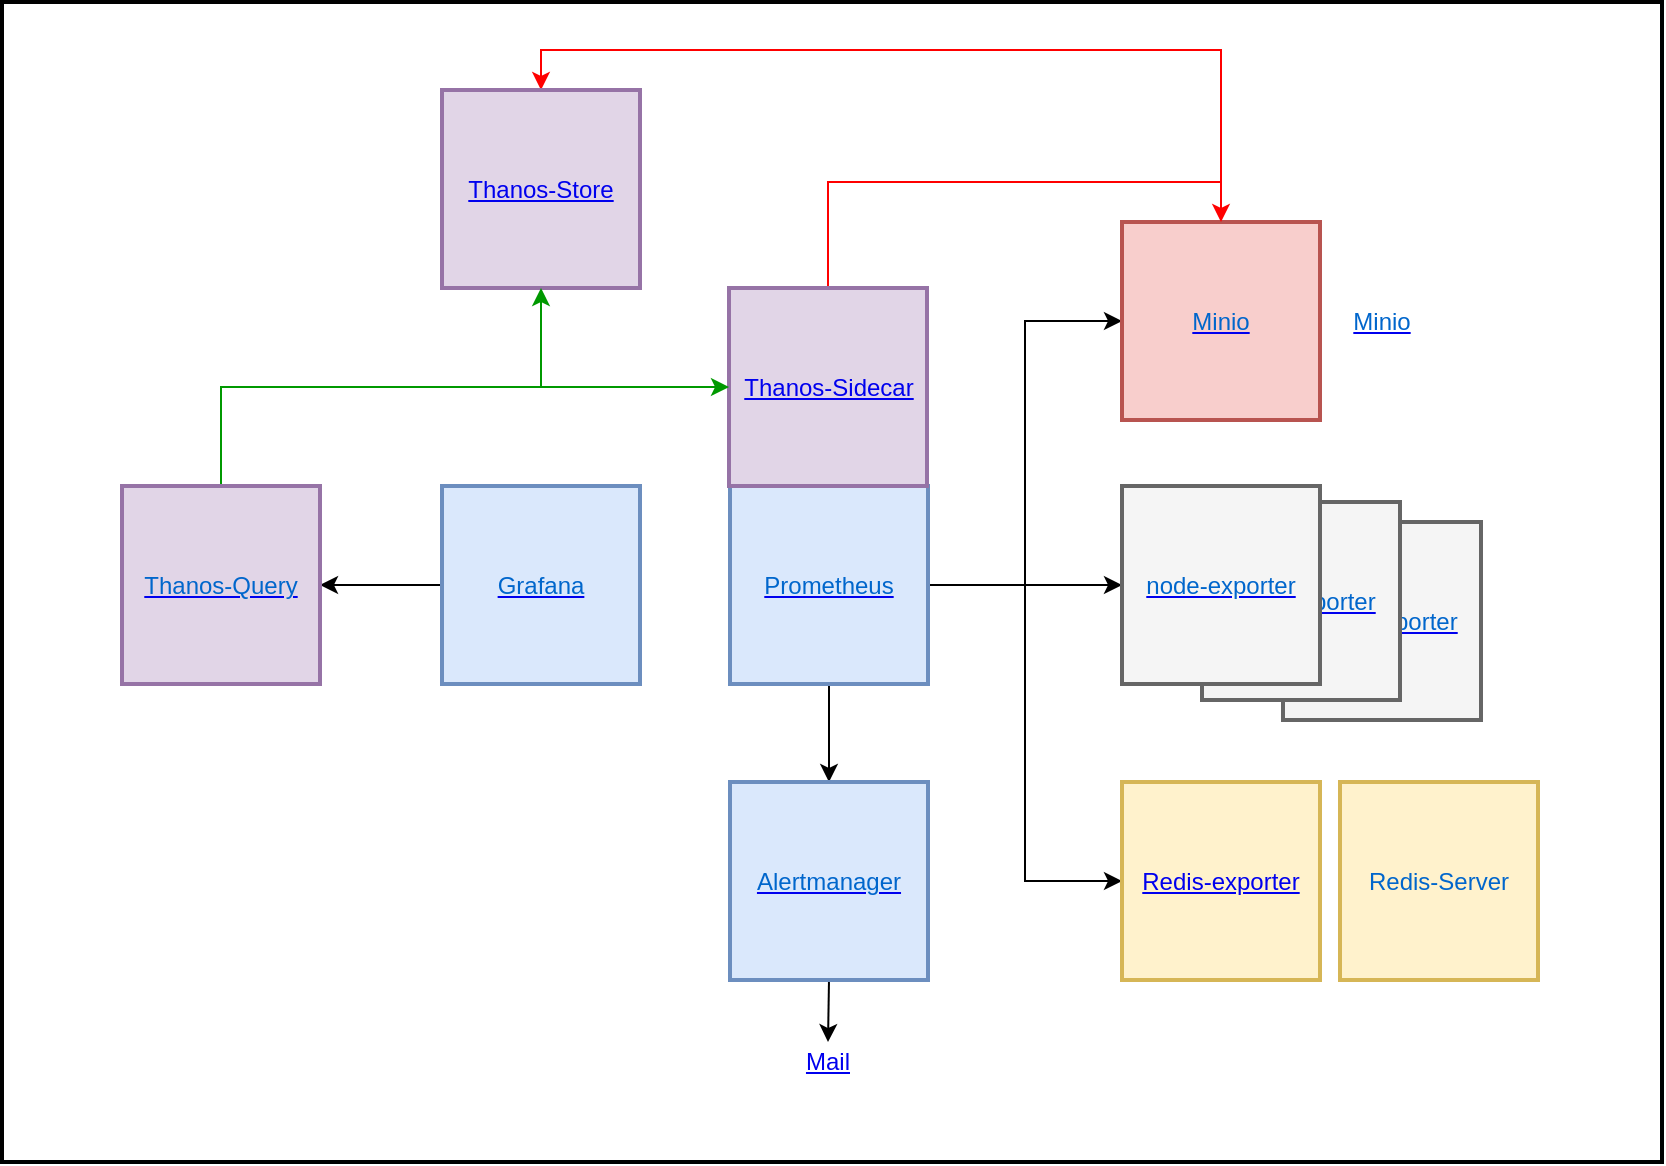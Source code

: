 <mxfile version="10.6.0" type="device"><diagram id="M-KSTY0DPAT5ZdJ-BdZP" name="Page-1"><mxGraphModel dx="1966" dy="1221" grid="1" gridSize="10" guides="1" tooltips="1" connect="1" arrows="1" fold="1" page="1" pageScale="1" pageWidth="827" pageHeight="583" math="0" shadow="0"><root><mxCell id="0"/><mxCell id="1" parent="0"/><mxCell id="bo9GDms6DyWDLyk5QEOQ-49" value="&lt;a href=&quot;http://localhost:19100/metrics&quot;&gt;&lt;font color=&quot;#0066cc&quot;&gt;node-exporter&lt;/font&gt;&lt;/a&gt;" style="whiteSpace=wrap;html=1;aspect=fixed;strokeWidth=2;fillColor=#f5f5f5;strokeColor=#666666;fontColor=#333333;" vertex="1" parent="1"><mxGeometry x="640.5" y="260" width="99" height="99" as="geometry"/></mxCell><mxCell id="bo9GDms6DyWDLyk5QEOQ-46" value="&lt;a href=&quot;http://localhost:19100/metrics&quot;&gt;&lt;font color=&quot;#0066cc&quot;&gt;node-exporter&lt;/font&gt;&lt;/a&gt;" style="whiteSpace=wrap;html=1;aspect=fixed;strokeWidth=2;fillColor=#f5f5f5;strokeColor=#666666;fontColor=#333333;" vertex="1" parent="1"><mxGeometry x="600" y="250" width="99" height="99" as="geometry"/></mxCell><mxCell id="bo9GDms6DyWDLyk5QEOQ-17" value="" style="rounded=0;whiteSpace=wrap;html=1;strokeWidth=2;fontColor=#0066CC;fillColor=none;" vertex="1" parent="1"><mxGeometry width="830" height="580" as="geometry"/></mxCell><mxCell id="bo9GDms6DyWDLyk5QEOQ-19" style="edgeStyle=orthogonalEdgeStyle;rounded=0;orthogonalLoop=1;jettySize=auto;html=1;exitX=1;exitY=0.5;exitDx=0;exitDy=0;entryX=0;entryY=0.5;entryDx=0;entryDy=0;fontColor=#0066CC;" edge="1" parent="1" source="bo9GDms6DyWDLyk5QEOQ-12" target="bo9GDms6DyWDLyk5QEOQ-18"><mxGeometry relative="1" as="geometry"/></mxCell><mxCell id="bo9GDms6DyWDLyk5QEOQ-21" style="edgeStyle=orthogonalEdgeStyle;rounded=0;orthogonalLoop=1;jettySize=auto;html=1;exitX=1;exitY=0.5;exitDx=0;exitDy=0;entryX=0;entryY=0.5;entryDx=0;entryDy=0;fontColor=#0066CC;" edge="1" parent="1" source="bo9GDms6DyWDLyk5QEOQ-12" target="bo9GDms6DyWDLyk5QEOQ-20"><mxGeometry relative="1" as="geometry"/></mxCell><mxCell id="bo9GDms6DyWDLyk5QEOQ-24" style="edgeStyle=orthogonalEdgeStyle;rounded=0;orthogonalLoop=1;jettySize=auto;html=1;exitX=1;exitY=0.5;exitDx=0;exitDy=0;entryX=0;entryY=0.5;entryDx=0;entryDy=0;fontColor=#0066CC;" edge="1" parent="1" source="bo9GDms6DyWDLyk5QEOQ-12" target="bo9GDms6DyWDLyk5QEOQ-23"><mxGeometry relative="1" as="geometry"/></mxCell><mxCell id="bo9GDms6DyWDLyk5QEOQ-30" style="edgeStyle=orthogonalEdgeStyle;rounded=0;orthogonalLoop=1;jettySize=auto;html=1;exitX=0.5;exitY=1;exitDx=0;exitDy=0;entryX=0.5;entryY=0;entryDx=0;entryDy=0;fontColor=#0066CC;" edge="1" parent="1" source="bo9GDms6DyWDLyk5QEOQ-12" target="bo9GDms6DyWDLyk5QEOQ-26"><mxGeometry relative="1" as="geometry"/></mxCell><mxCell id="bo9GDms6DyWDLyk5QEOQ-12" value="&lt;a href=&quot;http://localhost:19090&quot;&gt;&lt;font color=&quot;#0066cc&quot;&gt;Prometheus&lt;/font&gt;&lt;/a&gt;" style="whiteSpace=wrap;html=1;aspect=fixed;strokeWidth=2;fillColor=#dae8fc;strokeColor=#6c8ebf;" vertex="1" parent="1"><mxGeometry x="364" y="242" width="99" height="99" as="geometry"/></mxCell><mxCell id="bo9GDms6DyWDLyk5QEOQ-43" style="edgeStyle=orthogonalEdgeStyle;rounded=0;orthogonalLoop=1;jettySize=auto;html=1;exitX=0;exitY=0.5;exitDx=0;exitDy=0;entryX=1;entryY=0.5;entryDx=0;entryDy=0;strokeColor=#000000;fontColor=#0066CC;" edge="1" parent="1" source="bo9GDms6DyWDLyk5QEOQ-14" target="bo9GDms6DyWDLyk5QEOQ-42"><mxGeometry relative="1" as="geometry"/></mxCell><mxCell id="bo9GDms6DyWDLyk5QEOQ-14" value="&lt;a href=&quot;http://localhost:13000&quot;&gt;&lt;font color=&quot;#0066cc&quot;&gt;Grafana&lt;/font&gt;&lt;/a&gt;" style="whiteSpace=wrap;html=1;aspect=fixed;strokeWidth=2;fillColor=#dae8fc;strokeColor=#6c8ebf;" vertex="1" parent="1"><mxGeometry x="220" y="242" width="99" height="99" as="geometry"/></mxCell><mxCell id="bo9GDms6DyWDLyk5QEOQ-18" value="&lt;a href=&quot;http://localhost:19100/metrics&quot;&gt;&lt;font color=&quot;#0066cc&quot;&gt;node-exporter&lt;/font&gt;&lt;/a&gt;" style="whiteSpace=wrap;html=1;aspect=fixed;strokeWidth=2;fillColor=#f5f5f5;strokeColor=#666666;fontColor=#333333;" vertex="1" parent="1"><mxGeometry x="560" y="242" width="99" height="99" as="geometry"/></mxCell><mxCell id="bo9GDms6DyWDLyk5QEOQ-41" style="edgeStyle=orthogonalEdgeStyle;rounded=0;orthogonalLoop=1;jettySize=auto;html=1;exitX=0.5;exitY=0;exitDx=0;exitDy=0;entryX=0.5;entryY=0;entryDx=0;entryDy=0;strokeColor=#FF0000;fontColor=#0066CC;" edge="1" parent="1" source="bo9GDms6DyWDLyk5QEOQ-20" target="bo9GDms6DyWDLyk5QEOQ-39"><mxGeometry relative="1" as="geometry"/></mxCell><mxCell id="bo9GDms6DyWDLyk5QEOQ-20" value="&lt;a href=&quot;http://localhost:19000/minio/prometheus/metrics&quot;&gt;&lt;font color=&quot;#0066cc&quot;&gt;Minio&lt;/font&gt;&lt;/a&gt;" style="whiteSpace=wrap;html=1;aspect=fixed;strokeWidth=2;fillColor=#f8cecc;strokeColor=#b85450;" vertex="1" parent="1"><mxGeometry x="560" y="110" width="99" height="99" as="geometry"/></mxCell><mxCell id="bo9GDms6DyWDLyk5QEOQ-22" value="&lt;a href=&quot;http://localhost:19000&quot;&gt;&lt;font color=&quot;#0066cc&quot;&gt;Minio&lt;/font&gt;&lt;/a&gt;" style="text;html=1;strokeColor=none;fillColor=none;align=center;verticalAlign=middle;whiteSpace=wrap;rounded=0;fontColor=#0066CC;" vertex="1" parent="1"><mxGeometry x="670" y="149.5" width="40" height="20" as="geometry"/></mxCell><mxCell id="bo9GDms6DyWDLyk5QEOQ-23" value="&lt;a href=&quot;http://localhost:19121/metrics&quot;&gt;Redis-exporter&lt;/a&gt;" style="whiteSpace=wrap;html=1;aspect=fixed;strokeWidth=2;fillColor=#fff2cc;strokeColor=#d6b656;" vertex="1" parent="1"><mxGeometry x="560" y="390" width="99" height="99" as="geometry"/></mxCell><mxCell id="bo9GDms6DyWDLyk5QEOQ-25" value="&lt;font color=&quot;#0066cc&quot;&gt;Redis-Server&lt;/font&gt;" style="whiteSpace=wrap;html=1;aspect=fixed;strokeWidth=2;fillColor=#fff2cc;strokeColor=#d6b656;" vertex="1" parent="1"><mxGeometry x="669" y="390" width="99" height="99" as="geometry"/></mxCell><mxCell id="bo9GDms6DyWDLyk5QEOQ-35" style="edgeStyle=orthogonalEdgeStyle;rounded=0;orthogonalLoop=1;jettySize=auto;html=1;exitX=0.5;exitY=1;exitDx=0;exitDy=0;entryX=0.5;entryY=0;entryDx=0;entryDy=0;fontColor=#0066CC;" edge="1" parent="1" source="bo9GDms6DyWDLyk5QEOQ-26" target="bo9GDms6DyWDLyk5QEOQ-32"><mxGeometry relative="1" as="geometry"/></mxCell><mxCell id="bo9GDms6DyWDLyk5QEOQ-26" value="&lt;a href=&quot;http://localhost:19093&quot;&gt;&lt;font color=&quot;#0066cc&quot;&gt;Alertmanager&lt;/font&gt;&lt;/a&gt;" style="whiteSpace=wrap;html=1;aspect=fixed;strokeWidth=2;fillColor=#dae8fc;strokeColor=#6c8ebf;" vertex="1" parent="1"><mxGeometry x="364" y="390" width="99" height="99" as="geometry"/></mxCell><mxCell id="bo9GDms6DyWDLyk5QEOQ-32" value="&lt;a href=&quot;http://localhost:18025&quot;&gt;Mail&lt;/a&gt;" style="text;html=1;strokeColor=none;fillColor=none;align=center;verticalAlign=middle;whiteSpace=wrap;rounded=0;fontColor=#0066CC;" vertex="1" parent="1"><mxGeometry x="393" y="520" width="40" height="20" as="geometry"/></mxCell><mxCell id="bo9GDms6DyWDLyk5QEOQ-40" style="edgeStyle=orthogonalEdgeStyle;rounded=0;orthogonalLoop=1;jettySize=auto;html=1;exitX=0.5;exitY=0;exitDx=0;exitDy=0;entryX=0.5;entryY=0;entryDx=0;entryDy=0;fontColor=#0066CC;strokeColor=#FF0000;" edge="1" parent="1" source="bo9GDms6DyWDLyk5QEOQ-36" target="bo9GDms6DyWDLyk5QEOQ-20"><mxGeometry relative="1" as="geometry"/></mxCell><mxCell id="bo9GDms6DyWDLyk5QEOQ-36" value="&lt;font color=&quot;#0066cc&quot;&gt;&lt;a href=&quot;http://localhost:10902/metrics&quot;&gt;Thanos-Sidecar&lt;/a&gt;&lt;/font&gt;" style="whiteSpace=wrap;html=1;aspect=fixed;strokeWidth=2;fillColor=#e1d5e7;strokeColor=#9673a6;" vertex="1" parent="1"><mxGeometry x="363.5" y="143" width="99" height="99" as="geometry"/></mxCell><mxCell id="bo9GDms6DyWDLyk5QEOQ-39" value="&lt;font color=&quot;#0066cc&quot;&gt;&lt;a href=&quot;http://localhost:12902/metrics&quot;&gt;Thanos-Store&lt;/a&gt;&lt;/font&gt;" style="whiteSpace=wrap;html=1;aspect=fixed;strokeWidth=2;fillColor=#e1d5e7;strokeColor=#9673a6;" vertex="1" parent="1"><mxGeometry x="220" y="44" width="99" height="99" as="geometry"/></mxCell><mxCell id="bo9GDms6DyWDLyk5QEOQ-44" style="edgeStyle=orthogonalEdgeStyle;rounded=0;orthogonalLoop=1;jettySize=auto;html=1;exitX=0.5;exitY=0;exitDx=0;exitDy=0;entryX=0;entryY=0.5;entryDx=0;entryDy=0;strokeColor=#009900;fontColor=#0066CC;" edge="1" parent="1" source="bo9GDms6DyWDLyk5QEOQ-42" target="bo9GDms6DyWDLyk5QEOQ-36"><mxGeometry relative="1" as="geometry"/></mxCell><mxCell id="bo9GDms6DyWDLyk5QEOQ-45" style="edgeStyle=orthogonalEdgeStyle;rounded=0;orthogonalLoop=1;jettySize=auto;html=1;exitX=0.5;exitY=0;exitDx=0;exitDy=0;entryX=0.5;entryY=1;entryDx=0;entryDy=0;strokeColor=#009900;fontColor=#0066CC;" edge="1" parent="1" source="bo9GDms6DyWDLyk5QEOQ-42" target="bo9GDms6DyWDLyk5QEOQ-39"><mxGeometry relative="1" as="geometry"/></mxCell><mxCell id="bo9GDms6DyWDLyk5QEOQ-42" value="&lt;a href=&quot;http://localhost:11902&quot;&gt;&lt;font color=&quot;#0066cc&quot;&gt;Thanos-Query&lt;/font&gt;&lt;/a&gt;" style="whiteSpace=wrap;html=1;aspect=fixed;strokeWidth=2;fillColor=#e1d5e7;strokeColor=#9673a6;" vertex="1" parent="1"><mxGeometry x="60" y="242" width="99" height="99" as="geometry"/></mxCell></root></mxGraphModel></diagram></mxfile>